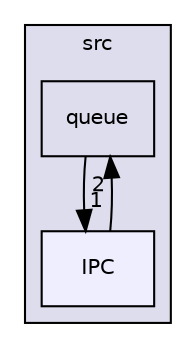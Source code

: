 digraph "/home/runner/work/ki/ki/src/IPC" {
  compound=true
  node [ fontsize="10", fontname="Helvetica"];
  edge [ labelfontsize="10", labelfontname="Helvetica"];
  subgraph clusterdir_68267d1309a1af8e8297ef4c3efbcdba {
    graph [ bgcolor="#ddddee", pencolor="black", label="src" fontname="Helvetica", fontsize="10", URL="dir_68267d1309a1af8e8297ef4c3efbcdba.html"]
  dir_b932d720ae4455b3a35ba932c1ee98d1 [shape=box label="queue" URL="dir_b932d720ae4455b3a35ba932c1ee98d1.html"];
  dir_e610e3c8d6dfa68ab78990210e12254f [shape=box, label="IPC", style="filled", fillcolor="#eeeeff", pencolor="black", URL="dir_e610e3c8d6dfa68ab78990210e12254f.html"];
  }
  dir_b932d720ae4455b3a35ba932c1ee98d1->dir_e610e3c8d6dfa68ab78990210e12254f [headlabel="1", labeldistance=1.5 headhref="dir_000003_000002.html"];
  dir_e610e3c8d6dfa68ab78990210e12254f->dir_b932d720ae4455b3a35ba932c1ee98d1 [headlabel="2", labeldistance=1.5 headhref="dir_000002_000003.html"];
}
